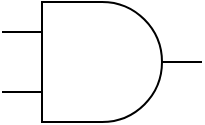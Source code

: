 <mxfile>
    <diagram id="mmU9RBgIjXaeFd3mZPqk" name="Page-1">
        <mxGraphModel dx="834" dy="607" grid="1" gridSize="10" guides="1" tooltips="1" connect="1" arrows="1" fold="1" page="1" pageScale="1" pageWidth="827" pageHeight="1169" math="0" shadow="0">
            <root>
                <mxCell id="0"/>
                <mxCell id="1" parent="0"/>
                <mxCell id="2" value="" style="verticalLabelPosition=bottom;shadow=0;dashed=0;align=center;html=1;verticalAlign=top;shape=mxgraph.electrical.logic_gates.logic_gate;operation=and;" vertex="1" parent="1">
                    <mxGeometry x="360" y="280" width="100" height="60" as="geometry"/>
                </mxCell>
            </root>
        </mxGraphModel>
    </diagram>
</mxfile>